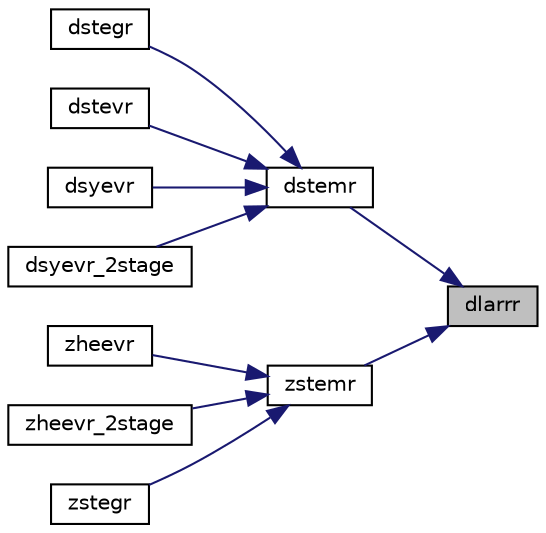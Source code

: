 digraph "dlarrr"
{
 // LATEX_PDF_SIZE
  edge [fontname="Helvetica",fontsize="10",labelfontname="Helvetica",labelfontsize="10"];
  node [fontname="Helvetica",fontsize="10",shape=record];
  rankdir="RL";
  Node1 [label="dlarrr",height=0.2,width=0.4,color="black", fillcolor="grey75", style="filled", fontcolor="black",tooltip="DLARRR performs tests to decide whether the symmetric tridiagonal matrix T warrants expensive computa..."];
  Node1 -> Node2 [dir="back",color="midnightblue",fontsize="10",style="solid",fontname="Helvetica"];
  Node2 [label="dstemr",height=0.2,width=0.4,color="black", fillcolor="white", style="filled",URL="$dstemr_8f.html#a14daa3ac4e7b5d3712244f54ce40cc92",tooltip="DSTEMR"];
  Node2 -> Node3 [dir="back",color="midnightblue",fontsize="10",style="solid",fontname="Helvetica"];
  Node3 [label="dstegr",height=0.2,width=0.4,color="black", fillcolor="white", style="filled",URL="$dstegr_8f.html#ac5fa1f1c4eeb2f78df2ea644641392f6",tooltip="DSTEGR"];
  Node2 -> Node4 [dir="back",color="midnightblue",fontsize="10",style="solid",fontname="Helvetica"];
  Node4 [label="dstevr",height=0.2,width=0.4,color="black", fillcolor="white", style="filled",URL="$dstevr_8f.html#a323734560b8bd052fbc474dc2f0b5605",tooltip="DSTEVR computes the eigenvalues and, optionally, the left and/or right eigenvectors for OTHER matrice..."];
  Node2 -> Node5 [dir="back",color="midnightblue",fontsize="10",style="solid",fontname="Helvetica"];
  Node5 [label="dsyevr",height=0.2,width=0.4,color="black", fillcolor="white", style="filled",URL="$dsyevr_8f.html#aeed8a131adf56eaa2a9e5b1e0cce5718",tooltip="DSYEVR computes the eigenvalues and, optionally, the left and/or right eigenvectors for SY matrices"];
  Node2 -> Node6 [dir="back",color="midnightblue",fontsize="10",style="solid",fontname="Helvetica"];
  Node6 [label="dsyevr_2stage",height=0.2,width=0.4,color="black", fillcolor="white", style="filled",URL="$dsyevr__2stage_8f.html#ad00fd7c0f376019d33e5a194e6b92262",tooltip="DSYEVR_2STAGE computes the eigenvalues and, optionally, the left and/or right eigenvectors for SY mat..."];
  Node1 -> Node7 [dir="back",color="midnightblue",fontsize="10",style="solid",fontname="Helvetica"];
  Node7 [label="zstemr",height=0.2,width=0.4,color="black", fillcolor="white", style="filled",URL="$zstemr_8f.html#a33d197e0d2be9d9528f815c947c5fda1",tooltip="ZSTEMR"];
  Node7 -> Node8 [dir="back",color="midnightblue",fontsize="10",style="solid",fontname="Helvetica"];
  Node8 [label="zheevr",height=0.2,width=0.4,color="black", fillcolor="white", style="filled",URL="$zheevr_8f.html#a60dd605c63d7183a4c289a4ab3df6df6",tooltip="ZHEEVR computes the eigenvalues and, optionally, the left and/or right eigenvectors for HE matrices"];
  Node7 -> Node9 [dir="back",color="midnightblue",fontsize="10",style="solid",fontname="Helvetica"];
  Node9 [label="zheevr_2stage",height=0.2,width=0.4,color="black", fillcolor="white", style="filled",URL="$zheevr__2stage_8f.html#adc7c95ab10d3a0d34802aa94939d4ad1",tooltip="ZHEEVR_2STAGE computes the eigenvalues and, optionally, the left and/or right eigenvectors for HE mat..."];
  Node7 -> Node10 [dir="back",color="midnightblue",fontsize="10",style="solid",fontname="Helvetica"];
  Node10 [label="zstegr",height=0.2,width=0.4,color="black", fillcolor="white", style="filled",URL="$zstegr_8f.html#a7827e0002f9668e3f3a0049e66c96ef0",tooltip="ZSTEGR"];
}
